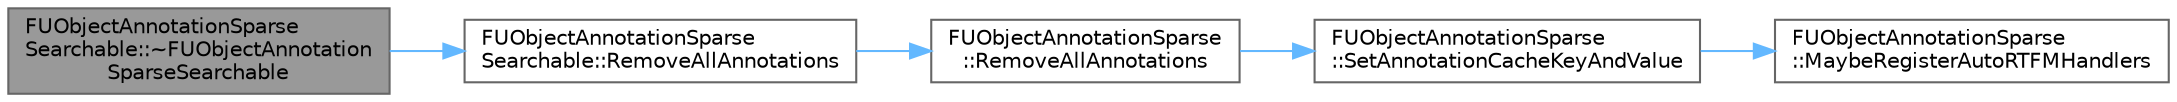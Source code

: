 digraph "FUObjectAnnotationSparseSearchable::~FUObjectAnnotationSparseSearchable"
{
 // INTERACTIVE_SVG=YES
 // LATEX_PDF_SIZE
  bgcolor="transparent";
  edge [fontname=Helvetica,fontsize=10,labelfontname=Helvetica,labelfontsize=10];
  node [fontname=Helvetica,fontsize=10,shape=box,height=0.2,width=0.4];
  rankdir="LR";
  Node1 [id="Node000001",label="FUObjectAnnotationSparse\lSearchable::~FUObjectAnnotation\lSparseSearchable",height=0.2,width=0.4,color="gray40", fillcolor="grey60", style="filled", fontcolor="black",tooltip="Destructor, removes all annotations, which removes the annotation as a uobject destruction listener."];
  Node1 -> Node2 [id="edge1_Node000001_Node000002",color="steelblue1",style="solid",tooltip=" "];
  Node2 [id="Node000002",label="FUObjectAnnotationSparse\lSearchable::RemoveAllAnnotations",height=0.2,width=0.4,color="grey40", fillcolor="white", style="filled",URL="$de/d0d/classFUObjectAnnotationSparseSearchable.html#a375cf2295f24aa48e0fc1a00db22e981",tooltip="Removes all annotation from the annotation list."];
  Node2 -> Node3 [id="edge2_Node000002_Node000003",color="steelblue1",style="solid",tooltip=" "];
  Node3 [id="Node000003",label="FUObjectAnnotationSparse\l::RemoveAllAnnotations",height=0.2,width=0.4,color="grey40", fillcolor="white", style="filled",URL="$d3/d28/classFUObjectAnnotationSparse.html#a5016a12e2aac0cb4338e605de72cb6c6",tooltip="Removes all annotation from the annotation list."];
  Node3 -> Node4 [id="edge3_Node000003_Node000004",color="steelblue1",style="solid",tooltip=" "];
  Node4 [id="Node000004",label="FUObjectAnnotationSparse\l::SetAnnotationCacheKeyAndValue",height=0.2,width=0.4,color="grey40", fillcolor="white", style="filled",URL="$d3/d28/classFUObjectAnnotationSparse.html#afb7677bea5d011712a15f515d0ec86fb",tooltip=" "];
  Node4 -> Node5 [id="edge4_Node000004_Node000005",color="steelblue1",style="solid",tooltip=" "];
  Node5 [id="Node000005",label="FUObjectAnnotationSparse\l::MaybeRegisterAutoRTFMHandlers",height=0.2,width=0.4,color="grey40", fillcolor="white", style="filled",URL="$d3/d28/classFUObjectAnnotationSparse.html#a0022e0218eda7b092881626dd52de209",tooltip=" "];
}
